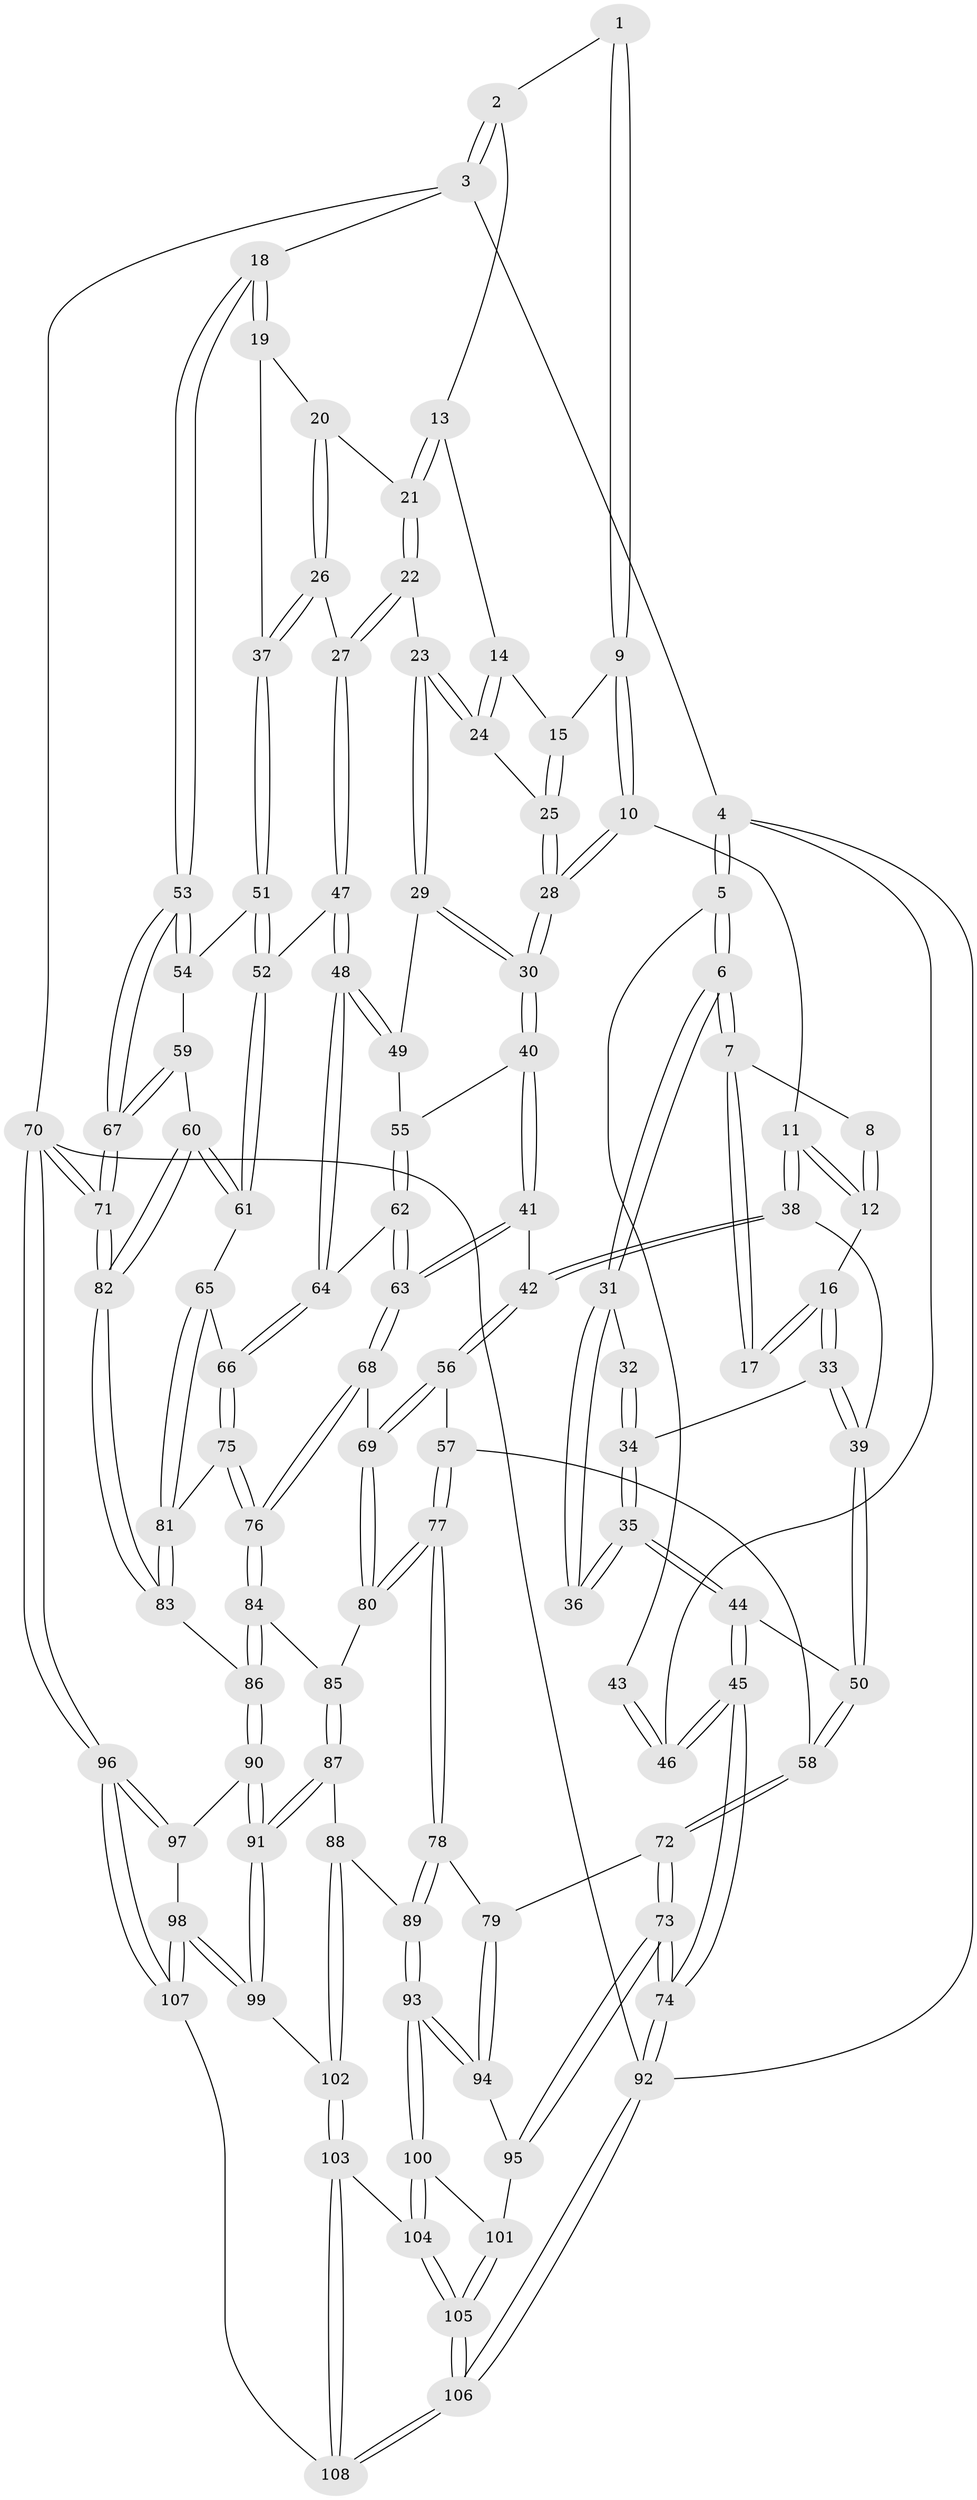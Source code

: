 // Generated by graph-tools (version 1.1) at 2025/11/02/27/25 16:11:56]
// undirected, 108 vertices, 267 edges
graph export_dot {
graph [start="1"]
  node [color=gray90,style=filled];
  1 [pos="+0.5743600406461298+0"];
  2 [pos="+0.7251486734838227+0"];
  3 [pos="+1+0"];
  4 [pos="+0+0"];
  5 [pos="+0+0"];
  6 [pos="+0+0"];
  7 [pos="+0.07807785298002824+0"];
  8 [pos="+0.4243964044298728+0"];
  9 [pos="+0.52586860467314+0.09258472585608932"];
  10 [pos="+0.4458591921828587+0.14514629167531026"];
  11 [pos="+0.40898959022161696+0.1396628542394825"];
  12 [pos="+0.3946777603473029+0.1294980342573927"];
  13 [pos="+0.7179034166158171+0"];
  14 [pos="+0.6671363367037713+0.04778670999171041"];
  15 [pos="+0.5580982953293705+0.09651174657816103"];
  16 [pos="+0.2958598140079726+0.13390784491126304"];
  17 [pos="+0.28901961864377085+0.12254073048510346"];
  18 [pos="+1+0"];
  19 [pos="+0.9633614331432065+0.1188619777831131"];
  20 [pos="+0.8319718511577092+0.10366948011865072"];
  21 [pos="+0.7798623938813933+0.06616707845187214"];
  22 [pos="+0.7168625243920802+0.22060214159157407"];
  23 [pos="+0.714938574395541+0.22035692880156238"];
  24 [pos="+0.6725410733996395+0.14942481577589267"];
  25 [pos="+0.6009357750705128+0.1459347117792765"];
  26 [pos="+0.766812558740829+0.23156445169334272"];
  27 [pos="+0.7431038201732705+0.23237286199871302"];
  28 [pos="+0.5439553237753761+0.2468002739347941"];
  29 [pos="+0.6272865738886189+0.2707372772104448"];
  30 [pos="+0.5602837588741072+0.276042742768719"];
  31 [pos="+0+0"];
  32 [pos="+0.07838891424085942+0.046667001153505784"];
  33 [pos="+0.2267307755004051+0.20328285672741866"];
  34 [pos="+0.19510055470406146+0.2172098459573273"];
  35 [pos="+0.16552279746837043+0.2540182773846219"];
  36 [pos="+0.09325631672825586+0.22026246968353733"];
  37 [pos="+0.8527203012173783+0.2514149114298637"];
  38 [pos="+0.3767320640222726+0.34520491024790595"];
  39 [pos="+0.36831254871844477+0.34531737333527623"];
  40 [pos="+0.5485569853137862+0.297198577072206"];
  41 [pos="+0.4845319334112941+0.3798876511035248"];
  42 [pos="+0.4368048601349863+0.38563572050966727"];
  43 [pos="+0.03907420105102199+0.22360709179343982"];
  44 [pos="+0.14587994693069578+0.3414590909709242"];
  45 [pos="+0+0.4859954980165375"];
  46 [pos="+0+0.45257221254077284"];
  47 [pos="+0.749141834109682+0.40015844539043377"];
  48 [pos="+0.7482334805116438+0.4008343659975174"];
  49 [pos="+0.6481119634343491+0.3169484961521919"];
  50 [pos="+0.2318262805895767+0.4063757936485995"];
  51 [pos="+0.8991086623697191+0.34687177310341005"];
  52 [pos="+0.8374558500638338+0.39638158806174395"];
  53 [pos="+1+0.28659119969864005"];
  54 [pos="+0.9339982718383093+0.35633411025777284"];
  55 [pos="+0.6487960888972079+0.41662038845268645"];
  56 [pos="+0.42717601636572017+0.4115267303878042"];
  57 [pos="+0.3069722805413221+0.5153313379283623"];
  58 [pos="+0.24346303348349585+0.48003966765933603"];
  59 [pos="+0.9437990891267382+0.4538947398639645"];
  60 [pos="+0.9141236741880608+0.5388924068156886"];
  61 [pos="+0.8574067391461818+0.5228788510902442"];
  62 [pos="+0.6520344509685702+0.4277346167459801"];
  63 [pos="+0.5654838953653113+0.4688803313951777"];
  64 [pos="+0.7192020591453031+0.43693285921783587"];
  65 [pos="+0.8218038060701606+0.5368293500288676"];
  66 [pos="+0.7254724929691532+0.4723634224064343"];
  67 [pos="+1+0.520948210867058"];
  68 [pos="+0.5657962973238905+0.48777451741646666"];
  69 [pos="+0.43227205597840385+0.5520071205728633"];
  70 [pos="+1+1"];
  71 [pos="+1+0.8134639526465607"];
  72 [pos="+0.11972787485387196+0.6140681460974614"];
  73 [pos="+0+0.6746843635490846"];
  74 [pos="+0+0.6708893993987001"];
  75 [pos="+0.6859809771225577+0.5497020552204471"];
  76 [pos="+0.6098044861468235+0.6043887276406479"];
  77 [pos="+0.3701767319910952+0.6192076528038356"];
  78 [pos="+0.36341734142629095+0.6350746789671898"];
  79 [pos="+0.25840723029822277+0.6576266055622442"];
  80 [pos="+0.4151419433027146+0.5935561330131848"];
  81 [pos="+0.7908666193062502+0.5910771257848493"];
  82 [pos="+1+0.7253724702016153"];
  83 [pos="+0.787917902769723+0.6902590522749678"];
  84 [pos="+0.6076609536171285+0.6144817231952997"];
  85 [pos="+0.5794826161205747+0.628584403195461"];
  86 [pos="+0.7228038142342958+0.724598775195831"];
  87 [pos="+0.48677167368470436+0.7925892864423053"];
  88 [pos="+0.4173061734870931+0.7922530687832667"];
  89 [pos="+0.41670032329447665+0.7920271615541603"];
  90 [pos="+0.7126161065065238+0.7674145786855529"];
  91 [pos="+0.5457413742645975+0.8316118727842802"];
  92 [pos="+0+1"];
  93 [pos="+0.3090928351255834+0.8423621989753709"];
  94 [pos="+0.24747280352886428+0.7852783711105165"];
  95 [pos="+0.050312627110001666+0.7601565079306545"];
  96 [pos="+1+1"];
  97 [pos="+0.7219060453154749+0.789399052850992"];
  98 [pos="+0.6393111052252123+1"];
  99 [pos="+0.5804676567629645+0.9561799026075063"];
  100 [pos="+0.28905118243575545+0.8830474637770045"];
  101 [pos="+0.16724517440275974+0.8834145159460809"];
  102 [pos="+0.4326284613960404+0.9438326250020114"];
  103 [pos="+0.3879733513414906+1"];
  104 [pos="+0.2898220101360912+0.904269276501528"];
  105 [pos="+0.08737189973390087+1"];
  106 [pos="+0+1"];
  107 [pos="+0.6828201772201336+1"];
  108 [pos="+0.4111333338794638+1"];
  1 -- 2;
  1 -- 9;
  1 -- 9;
  2 -- 3;
  2 -- 3;
  2 -- 13;
  3 -- 4;
  3 -- 18;
  3 -- 70;
  4 -- 5;
  4 -- 5;
  4 -- 46;
  4 -- 92;
  5 -- 6;
  5 -- 6;
  5 -- 43;
  6 -- 7;
  6 -- 7;
  6 -- 31;
  6 -- 31;
  7 -- 8;
  7 -- 17;
  7 -- 17;
  8 -- 12;
  8 -- 12;
  9 -- 10;
  9 -- 10;
  9 -- 15;
  10 -- 11;
  10 -- 28;
  10 -- 28;
  11 -- 12;
  11 -- 12;
  11 -- 38;
  11 -- 38;
  12 -- 16;
  13 -- 14;
  13 -- 21;
  13 -- 21;
  14 -- 15;
  14 -- 24;
  14 -- 24;
  15 -- 25;
  15 -- 25;
  16 -- 17;
  16 -- 17;
  16 -- 33;
  16 -- 33;
  18 -- 19;
  18 -- 19;
  18 -- 53;
  18 -- 53;
  19 -- 20;
  19 -- 37;
  20 -- 21;
  20 -- 26;
  20 -- 26;
  21 -- 22;
  21 -- 22;
  22 -- 23;
  22 -- 27;
  22 -- 27;
  23 -- 24;
  23 -- 24;
  23 -- 29;
  23 -- 29;
  24 -- 25;
  25 -- 28;
  25 -- 28;
  26 -- 27;
  26 -- 37;
  26 -- 37;
  27 -- 47;
  27 -- 47;
  28 -- 30;
  28 -- 30;
  29 -- 30;
  29 -- 30;
  29 -- 49;
  30 -- 40;
  30 -- 40;
  31 -- 32;
  31 -- 36;
  31 -- 36;
  32 -- 34;
  32 -- 34;
  33 -- 34;
  33 -- 39;
  33 -- 39;
  34 -- 35;
  34 -- 35;
  35 -- 36;
  35 -- 36;
  35 -- 44;
  35 -- 44;
  37 -- 51;
  37 -- 51;
  38 -- 39;
  38 -- 42;
  38 -- 42;
  39 -- 50;
  39 -- 50;
  40 -- 41;
  40 -- 41;
  40 -- 55;
  41 -- 42;
  41 -- 63;
  41 -- 63;
  42 -- 56;
  42 -- 56;
  43 -- 46;
  43 -- 46;
  44 -- 45;
  44 -- 45;
  44 -- 50;
  45 -- 46;
  45 -- 46;
  45 -- 74;
  45 -- 74;
  47 -- 48;
  47 -- 48;
  47 -- 52;
  48 -- 49;
  48 -- 49;
  48 -- 64;
  48 -- 64;
  49 -- 55;
  50 -- 58;
  50 -- 58;
  51 -- 52;
  51 -- 52;
  51 -- 54;
  52 -- 61;
  52 -- 61;
  53 -- 54;
  53 -- 54;
  53 -- 67;
  53 -- 67;
  54 -- 59;
  55 -- 62;
  55 -- 62;
  56 -- 57;
  56 -- 69;
  56 -- 69;
  57 -- 58;
  57 -- 77;
  57 -- 77;
  58 -- 72;
  58 -- 72;
  59 -- 60;
  59 -- 67;
  59 -- 67;
  60 -- 61;
  60 -- 61;
  60 -- 82;
  60 -- 82;
  61 -- 65;
  62 -- 63;
  62 -- 63;
  62 -- 64;
  63 -- 68;
  63 -- 68;
  64 -- 66;
  64 -- 66;
  65 -- 66;
  65 -- 81;
  65 -- 81;
  66 -- 75;
  66 -- 75;
  67 -- 71;
  67 -- 71;
  68 -- 69;
  68 -- 76;
  68 -- 76;
  69 -- 80;
  69 -- 80;
  70 -- 71;
  70 -- 71;
  70 -- 96;
  70 -- 96;
  70 -- 92;
  71 -- 82;
  71 -- 82;
  72 -- 73;
  72 -- 73;
  72 -- 79;
  73 -- 74;
  73 -- 74;
  73 -- 95;
  73 -- 95;
  74 -- 92;
  74 -- 92;
  75 -- 76;
  75 -- 76;
  75 -- 81;
  76 -- 84;
  76 -- 84;
  77 -- 78;
  77 -- 78;
  77 -- 80;
  77 -- 80;
  78 -- 79;
  78 -- 89;
  78 -- 89;
  79 -- 94;
  79 -- 94;
  80 -- 85;
  81 -- 83;
  81 -- 83;
  82 -- 83;
  82 -- 83;
  83 -- 86;
  84 -- 85;
  84 -- 86;
  84 -- 86;
  85 -- 87;
  85 -- 87;
  86 -- 90;
  86 -- 90;
  87 -- 88;
  87 -- 91;
  87 -- 91;
  88 -- 89;
  88 -- 102;
  88 -- 102;
  89 -- 93;
  89 -- 93;
  90 -- 91;
  90 -- 91;
  90 -- 97;
  91 -- 99;
  91 -- 99;
  92 -- 106;
  92 -- 106;
  93 -- 94;
  93 -- 94;
  93 -- 100;
  93 -- 100;
  94 -- 95;
  95 -- 101;
  96 -- 97;
  96 -- 97;
  96 -- 107;
  96 -- 107;
  97 -- 98;
  98 -- 99;
  98 -- 99;
  98 -- 107;
  98 -- 107;
  99 -- 102;
  100 -- 101;
  100 -- 104;
  100 -- 104;
  101 -- 105;
  101 -- 105;
  102 -- 103;
  102 -- 103;
  103 -- 104;
  103 -- 108;
  103 -- 108;
  104 -- 105;
  104 -- 105;
  105 -- 106;
  105 -- 106;
  106 -- 108;
  106 -- 108;
  107 -- 108;
}
